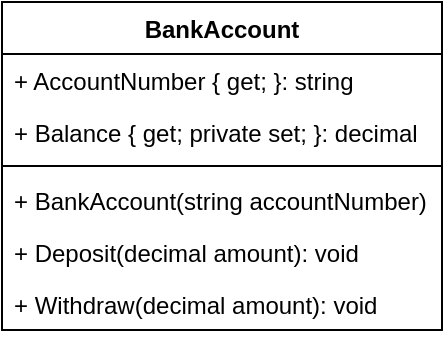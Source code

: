 <mxfile version="15.1.3" type="device" pages="8"><diagram id="7uA0Vh1GOFlPNrEzXj1L" name="Example 1"><mxGraphModel dx="1422" dy="822" grid="1" gridSize="10" guides="1" tooltips="1" connect="1" arrows="1" fold="1" page="1" pageScale="1" pageWidth="500" pageHeight="400" math="0" shadow="0"><root><mxCell id="0"/><mxCell id="1" parent="0"/><mxCell id="6m6qvGZaZ7tRiWoENHbd-1" value="BankAccount" style="swimlane;fontStyle=1;align=center;verticalAlign=top;childLayout=stackLayout;horizontal=1;startSize=26;horizontalStack=0;resizeParent=1;resizeParentMax=0;resizeLast=0;collapsible=1;marginBottom=0;fillColor=none;" parent="1" vertex="1"><mxGeometry x="140" y="118" width="220" height="164" as="geometry"/></mxCell><mxCell id="6m6qvGZaZ7tRiWoENHbd-2" value="+ AccountNumber { get; }: string" style="text;strokeColor=none;fillColor=none;align=left;verticalAlign=top;spacingLeft=4;spacingRight=4;overflow=hidden;rotatable=0;points=[[0,0.5],[1,0.5]];portConstraint=eastwest;" parent="6m6qvGZaZ7tRiWoENHbd-1" vertex="1"><mxGeometry y="26" width="220" height="26" as="geometry"/></mxCell><mxCell id="6m6qvGZaZ7tRiWoENHbd-5" value="+ Balance { get; private set; }: decimal" style="text;strokeColor=none;fillColor=none;align=left;verticalAlign=top;spacingLeft=4;spacingRight=4;overflow=hidden;rotatable=0;points=[[0,0.5],[1,0.5]];portConstraint=eastwest;" parent="6m6qvGZaZ7tRiWoENHbd-1" vertex="1"><mxGeometry y="52" width="220" height="26" as="geometry"/></mxCell><mxCell id="6m6qvGZaZ7tRiWoENHbd-3" value="" style="line;strokeWidth=1;fillColor=none;align=left;verticalAlign=middle;spacingTop=-1;spacingLeft=3;spacingRight=3;rotatable=0;labelPosition=right;points=[];portConstraint=eastwest;" parent="6m6qvGZaZ7tRiWoENHbd-1" vertex="1"><mxGeometry y="78" width="220" height="8" as="geometry"/></mxCell><mxCell id="6m6qvGZaZ7tRiWoENHbd-4" value="+ BankAccount(string accountNumber)" style="text;strokeColor=none;fillColor=none;align=left;verticalAlign=top;spacingLeft=4;spacingRight=4;overflow=hidden;rotatable=0;points=[[0,0.5],[1,0.5]];portConstraint=eastwest;" parent="6m6qvGZaZ7tRiWoENHbd-1" vertex="1"><mxGeometry y="86" width="220" height="26" as="geometry"/></mxCell><mxCell id="6m6qvGZaZ7tRiWoENHbd-7" value="+ Deposit(decimal amount): void" style="text;strokeColor=none;fillColor=none;align=left;verticalAlign=top;spacingLeft=4;spacingRight=4;overflow=hidden;rotatable=0;points=[[0,0.5],[1,0.5]];portConstraint=eastwest;" parent="6m6qvGZaZ7tRiWoENHbd-1" vertex="1"><mxGeometry y="112" width="220" height="26" as="geometry"/></mxCell><mxCell id="6m6qvGZaZ7tRiWoENHbd-8" value="+ Withdraw(decimal amount): void" style="text;strokeColor=none;fillColor=none;align=left;verticalAlign=top;spacingLeft=4;spacingRight=4;overflow=hidden;rotatable=0;points=[[0,0.5],[1,0.5]];portConstraint=eastwest;" parent="6m6qvGZaZ7tRiWoENHbd-1" vertex="1"><mxGeometry y="138" width="220" height="26" as="geometry"/></mxCell></root></mxGraphModel></diagram><diagram name="Example 2" id="RYmqedIAceYX_lltNuP3"><mxGraphModel dx="1153" dy="674" grid="1" gridSize="10" guides="1" tooltips="1" connect="1" arrows="1" fold="1" page="1" pageScale="1" pageWidth="1000" pageHeight="400" math="0" shadow="0"><root><mxCell id="SNGihYCu7hqa4u0orSet-0"/><mxCell id="SNGihYCu7hqa4u0orSet-1" parent="SNGihYCu7hqa4u0orSet-0"/><mxCell id="NrS7wcULOiyC2797iTt_-2" style="edgeStyle=orthogonalEdgeStyle;rounded=0;orthogonalLoop=1;jettySize=auto;html=1;entryX=0.006;entryY=0.786;entryDx=0;entryDy=0;entryPerimeter=0;endArrow=classic;endFill=1;" edge="1" parent="SNGihYCu7hqa4u0orSet-1" source="SNGihYCu7hqa4u0orSet-2" target="SNGihYCu7hqa4u0orSet-14"><mxGeometry relative="1" as="geometry"/></mxCell><mxCell id="SNGihYCu7hqa4u0orSet-2" value="BankAccount" style="swimlane;fontStyle=1;align=center;verticalAlign=top;childLayout=stackLayout;horizontal=1;startSize=26;horizontalStack=0;resizeParent=1;resizeParentMax=0;resizeLast=0;collapsible=1;marginBottom=0;fillColor=none;" vertex="1" parent="SNGihYCu7hqa4u0orSet-1"><mxGeometry x="30" y="16" width="440" height="216" as="geometry"/></mxCell><mxCell id="SNGihYCu7hqa4u0orSet-3" value="+ AccountNumber { get; }: string" style="text;strokeColor=none;fillColor=none;align=left;verticalAlign=top;spacingLeft=4;spacingRight=4;overflow=hidden;rotatable=0;points=[[0,0.5],[1,0.5]];portConstraint=eastwest;" vertex="1" parent="SNGihYCu7hqa4u0orSet-2"><mxGeometry y="26" width="440" height="26" as="geometry"/></mxCell><mxCell id="SNGihYCu7hqa4u0orSet-4" value="+ Balance { get; private set; }: decimal" style="text;strokeColor=none;fillColor=none;align=left;verticalAlign=top;spacingLeft=4;spacingRight=4;overflow=hidden;rotatable=0;points=[[0,0.5],[1,0.5]];portConstraint=eastwest;" vertex="1" parent="SNGihYCu7hqa4u0orSet-2"><mxGeometry y="52" width="440" height="26" as="geometry"/></mxCell><mxCell id="NrS7wcULOiyC2797iTt_-0" value="+ NumberOfTransactions { get; } : int" style="text;strokeColor=none;fillColor=none;align=left;verticalAlign=top;spacingLeft=4;spacingRight=4;overflow=hidden;rotatable=0;points=[[0,0.5],[1,0.5]];portConstraint=eastwest;" vertex="1" parent="SNGihYCu7hqa4u0orSet-2"><mxGeometry y="78" width="440" height="26" as="geometry"/></mxCell><mxCell id="SNGihYCu7hqa4u0orSet-5" value="" style="line;strokeWidth=1;fillColor=none;align=left;verticalAlign=middle;spacingTop=-1;spacingLeft=3;spacingRight=3;rotatable=0;labelPosition=right;points=[];portConstraint=eastwest;" vertex="1" parent="SNGihYCu7hqa4u0orSet-2"><mxGeometry y="104" width="440" height="8" as="geometry"/></mxCell><mxCell id="SNGihYCu7hqa4u0orSet-6" value="+ BankAccount(string accountNumber)" style="text;strokeColor=none;fillColor=none;align=left;verticalAlign=top;spacingLeft=4;spacingRight=4;overflow=hidden;rotatable=0;points=[[0,0.5],[1,0.5]];portConstraint=eastwest;" vertex="1" parent="SNGihYCu7hqa4u0orSet-2"><mxGeometry y="112" width="440" height="26" as="geometry"/></mxCell><mxCell id="SNGihYCu7hqa4u0orSet-7" value="+ Deposit(decimal amount): void" style="text;strokeColor=none;fillColor=none;align=left;verticalAlign=top;spacingLeft=4;spacingRight=4;overflow=hidden;rotatable=0;points=[[0,0.5],[1,0.5]];portConstraint=eastwest;" vertex="1" parent="SNGihYCu7hqa4u0orSet-2"><mxGeometry y="138" width="440" height="26" as="geometry"/></mxCell><mxCell id="SNGihYCu7hqa4u0orSet-8" value="+ Withdraw(decimal amount): void" style="text;strokeColor=none;fillColor=none;align=left;verticalAlign=top;spacingLeft=4;spacingRight=4;overflow=hidden;rotatable=0;points=[[0,0.5],[1,0.5]];portConstraint=eastwest;" vertex="1" parent="SNGihYCu7hqa4u0orSet-2"><mxGeometry y="164" width="440" height="26" as="geometry"/></mxCell><mxCell id="NrS7wcULOiyC2797iTt_-1" value="+ GetTransactions(DateTime? from, DateTime? till): IEnumerable&lt;Transaction&gt;" style="text;strokeColor=none;fillColor=none;align=left;verticalAlign=top;spacingLeft=4;spacingRight=4;overflow=hidden;rotatable=0;points=[[0,0.5],[1,0.5]];portConstraint=eastwest;" vertex="1" parent="SNGihYCu7hqa4u0orSet-2"><mxGeometry y="190" width="440" height="26" as="geometry"/></mxCell><mxCell id="SNGihYCu7hqa4u0orSet-9" value="Transaction" style="swimlane;fontStyle=1;align=center;verticalAlign=top;childLayout=stackLayout;horizontal=1;startSize=26;horizontalStack=0;resizeParent=1;resizeParentMax=0;resizeLast=0;collapsible=1;marginBottom=0;fillColor=none;" vertex="1" parent="SNGihYCu7hqa4u0orSet-1"><mxGeometry x="690" y="25" width="300" height="190" as="geometry"/></mxCell><mxCell id="SNGihYCu7hqa4u0orSet-10" value="+ Amount { get; } : decimal" style="text;strokeColor=none;fillColor=none;align=left;verticalAlign=top;spacingLeft=4;spacingRight=4;overflow=hidden;rotatable=0;points=[[0,0.5],[1,0.5]];portConstraint=eastwest;" vertex="1" parent="SNGihYCu7hqa4u0orSet-9"><mxGeometry y="26" width="300" height="26" as="geometry"/></mxCell><mxCell id="SNGihYCu7hqa4u0orSet-13" value="+ DateOfTrans { get; } : DateTime" style="text;strokeColor=none;fillColor=none;align=left;verticalAlign=top;spacingLeft=4;spacingRight=4;overflow=hidden;rotatable=0;points=[[0,0.5],[1,0.5]];portConstraint=eastwest;" vertex="1" parent="SNGihYCu7hqa4u0orSet-9"><mxGeometry y="52" width="300" height="26" as="geometry"/></mxCell><mxCell id="SNGihYCu7hqa4u0orSet-14" value="+ IsDeposit { get; } : bool" style="text;strokeColor=none;fillColor=none;align=left;verticalAlign=top;spacingLeft=4;spacingRight=4;overflow=hidden;rotatable=0;points=[[0,0.5],[1,0.5]];portConstraint=eastwest;" vertex="1" parent="SNGihYCu7hqa4u0orSet-9"><mxGeometry y="78" width="300" height="26" as="geometry"/></mxCell><mxCell id="SNGihYCu7hqa4u0orSet-15" value="+ IsWithdraw { get; } : bool" style="text;strokeColor=none;fillColor=none;align=left;verticalAlign=top;spacingLeft=4;spacingRight=4;overflow=hidden;rotatable=0;points=[[0,0.5],[1,0.5]];portConstraint=eastwest;" vertex="1" parent="SNGihYCu7hqa4u0orSet-9"><mxGeometry y="104" width="300" height="26" as="geometry"/></mxCell><mxCell id="SNGihYCu7hqa4u0orSet-16" value="+ TransactionType { get; } : TransactionType" style="text;strokeColor=#d6b656;fillColor=#fff2cc;align=left;verticalAlign=top;spacingLeft=4;spacingRight=4;overflow=hidden;rotatable=0;points=[[0,0.5],[1,0.5]];portConstraint=eastwest;" vertex="1" parent="SNGihYCu7hqa4u0orSet-9"><mxGeometry y="130" width="300" height="26" as="geometry"/></mxCell><mxCell id="SNGihYCu7hqa4u0orSet-11" value="" style="line;strokeWidth=1;fillColor=none;align=left;verticalAlign=middle;spacingTop=-1;spacingLeft=3;spacingRight=3;rotatable=0;labelPosition=right;points=[];portConstraint=eastwest;" vertex="1" parent="SNGihYCu7hqa4u0orSet-9"><mxGeometry y="156" width="300" height="8" as="geometry"/></mxCell><mxCell id="SNGihYCu7hqa4u0orSet-12" value="+ Transaction(decimal amount, TransactionType type)" style="text;strokeColor=none;fillColor=none;align=left;verticalAlign=top;spacingLeft=4;spacingRight=4;overflow=hidden;rotatable=0;points=[[0,0.5],[1,0.5]];portConstraint=eastwest;" vertex="1" parent="SNGihYCu7hqa4u0orSet-9"><mxGeometry y="164" width="300" height="26" as="geometry"/></mxCell><mxCell id="SNGihYCu7hqa4u0orSet-17" value="&lt;&lt;enum&gt;&gt;&#10;TransactionType" style="swimlane;fontStyle=1;childLayout=stackLayout;horizontal=1;startSize=26;fillColor=none;horizontalStack=0;resizeParent=1;resizeParentMax=0;resizeLast=0;collapsible=1;marginBottom=0;" vertex="1" parent="SNGihYCu7hqa4u0orSet-1"><mxGeometry x="500" y="280" width="140" height="78" as="geometry"/></mxCell><mxCell id="SNGihYCu7hqa4u0orSet-19" value="Deposit" style="text;strokeColor=none;fillColor=none;align=left;verticalAlign=top;spacingLeft=4;spacingRight=4;overflow=hidden;rotatable=0;points=[[0,0.5],[1,0.5]];portConstraint=eastwest;" vertex="1" parent="SNGihYCu7hqa4u0orSet-17"><mxGeometry y="26" width="140" height="26" as="geometry"/></mxCell><mxCell id="SNGihYCu7hqa4u0orSet-18" value="Withdraw" style="text;strokeColor=none;fillColor=none;align=left;verticalAlign=top;spacingLeft=4;spacingRight=4;overflow=hidden;rotatable=0;points=[[0,0.5],[1,0.5]];portConstraint=eastwest;" vertex="1" parent="SNGihYCu7hqa4u0orSet-17"><mxGeometry y="52" width="140" height="26" as="geometry"/></mxCell><mxCell id="SNGihYCu7hqa4u0orSet-23" value="_transactions" style="text;html=1;align=center;verticalAlign=middle;resizable=0;points=[];autosize=1;strokeColor=#d6b656;fillColor=#fff2cc;" vertex="1" parent="SNGihYCu7hqa4u0orSet-1"><mxGeometry x="590" y="130" width="90" height="20" as="geometry"/></mxCell></root></mxGraphModel></diagram><diagram name="Example 3" id="uiCRaH1YoMDo7JPadbUW"><mxGraphModel dx="1038" dy="607" grid="1" gridSize="10" guides="1" tooltips="1" connect="1" arrows="1" fold="1" page="1" pageScale="1" pageWidth="1000" pageHeight="800" math="0" shadow="0"><root><mxCell id="TK-_9FEfK2PpZGBuwelb-0"/><mxCell id="TK-_9FEfK2PpZGBuwelb-1" parent="TK-_9FEfK2PpZGBuwelb-0"/><mxCell id="TK-_9FEfK2PpZGBuwelb-2" style="edgeStyle=orthogonalEdgeStyle;rounded=0;orthogonalLoop=1;jettySize=auto;html=1;entryX=0.006;entryY=0.786;entryDx=0;entryDy=0;entryPerimeter=0;endArrow=classic;endFill=1;" parent="TK-_9FEfK2PpZGBuwelb-1" source="TK-_9FEfK2PpZGBuwelb-3" target="TK-_9FEfK2PpZGBuwelb-15" edge="1"><mxGeometry relative="1" as="geometry"/></mxCell><mxCell id="TK-_9FEfK2PpZGBuwelb-30" style="edgeStyle=orthogonalEdgeStyle;rounded=0;orthogonalLoop=1;jettySize=auto;html=1;entryX=0.5;entryY=0;entryDx=0;entryDy=0;endArrow=none;endFill=0;startArrow=block;startFill=0;" parent="TK-_9FEfK2PpZGBuwelb-1" source="TK-_9FEfK2PpZGBuwelb-3" target="TK-_9FEfK2PpZGBuwelb-24" edge="1"><mxGeometry relative="1" as="geometry"/></mxCell><mxCell id="TK-_9FEfK2PpZGBuwelb-3" value="BankAccount" style="swimlane;fontStyle=1;align=center;verticalAlign=top;childLayout=stackLayout;horizontal=1;startSize=26;horizontalStack=0;resizeParent=1;resizeParentMax=0;resizeLast=0;collapsible=1;marginBottom=0;fillColor=none;" parent="TK-_9FEfK2PpZGBuwelb-1" vertex="1"><mxGeometry x="30" y="16" width="440" height="216" as="geometry"/></mxCell><mxCell id="TK-_9FEfK2PpZGBuwelb-4" value="+ AccountNumber { get; }: string" style="text;strokeColor=none;fillColor=none;align=left;verticalAlign=top;spacingLeft=4;spacingRight=4;overflow=hidden;rotatable=0;points=[[0,0.5],[1,0.5]];portConstraint=eastwest;" parent="TK-_9FEfK2PpZGBuwelb-3" vertex="1"><mxGeometry y="26" width="440" height="26" as="geometry"/></mxCell><mxCell id="TK-_9FEfK2PpZGBuwelb-5" value="+ Balance { get; private set; }: decimal" style="text;strokeColor=none;fillColor=none;align=left;verticalAlign=top;spacingLeft=4;spacingRight=4;overflow=hidden;rotatable=0;points=[[0,0.5],[1,0.5]];portConstraint=eastwest;" parent="TK-_9FEfK2PpZGBuwelb-3" vertex="1"><mxGeometry y="52" width="440" height="26" as="geometry"/></mxCell><mxCell id="TK-_9FEfK2PpZGBuwelb-6" value="+ NumberOfTransactions { get; } : int" style="text;strokeColor=none;fillColor=none;align=left;verticalAlign=top;spacingLeft=4;spacingRight=4;overflow=hidden;rotatable=0;points=[[0,0.5],[1,0.5]];portConstraint=eastwest;" parent="TK-_9FEfK2PpZGBuwelb-3" vertex="1"><mxGeometry y="78" width="440" height="26" as="geometry"/></mxCell><mxCell id="TK-_9FEfK2PpZGBuwelb-7" value="" style="line;strokeWidth=1;fillColor=none;align=left;verticalAlign=middle;spacingTop=-1;spacingLeft=3;spacingRight=3;rotatable=0;labelPosition=right;points=[];portConstraint=eastwest;" parent="TK-_9FEfK2PpZGBuwelb-3" vertex="1"><mxGeometry y="104" width="440" height="8" as="geometry"/></mxCell><mxCell id="TK-_9FEfK2PpZGBuwelb-8" value="+ BankAccount(string accountNumber)" style="text;strokeColor=none;fillColor=none;align=left;verticalAlign=top;spacingLeft=4;spacingRight=4;overflow=hidden;rotatable=0;points=[[0,0.5],[1,0.5]];portConstraint=eastwest;" parent="TK-_9FEfK2PpZGBuwelb-3" vertex="1"><mxGeometry y="112" width="440" height="26" as="geometry"/></mxCell><mxCell id="TK-_9FEfK2PpZGBuwelb-9" value="+ Deposit(decimal amount): void" style="text;strokeColor=none;fillColor=none;align=left;verticalAlign=top;spacingLeft=4;spacingRight=4;overflow=hidden;rotatable=0;points=[[0,0.5],[1,0.5]];portConstraint=eastwest;" parent="TK-_9FEfK2PpZGBuwelb-3" vertex="1"><mxGeometry y="138" width="440" height="26" as="geometry"/></mxCell><mxCell id="TK-_9FEfK2PpZGBuwelb-10" value="+ Withdraw(decimal amount): void" style="text;strokeColor=none;fillColor=none;align=left;verticalAlign=top;spacingLeft=4;spacingRight=4;overflow=hidden;rotatable=0;points=[[0,0.5],[1,0.5]];portConstraint=eastwest;" parent="TK-_9FEfK2PpZGBuwelb-3" vertex="1"><mxGeometry y="164" width="440" height="26" as="geometry"/></mxCell><mxCell id="TK-_9FEfK2PpZGBuwelb-11" value="+ GetTransactions(DateTime? from, DateTime? till): IEnumerable&lt;Transaction&gt;" style="text;strokeColor=none;fillColor=none;align=left;verticalAlign=top;spacingLeft=4;spacingRight=4;overflow=hidden;rotatable=0;points=[[0,0.5],[1,0.5]];portConstraint=eastwest;" parent="TK-_9FEfK2PpZGBuwelb-3" vertex="1"><mxGeometry y="190" width="440" height="26" as="geometry"/></mxCell><mxCell id="TK-_9FEfK2PpZGBuwelb-12" value="Transaction" style="swimlane;fontStyle=1;align=center;verticalAlign=top;childLayout=stackLayout;horizontal=1;startSize=26;horizontalStack=0;resizeParent=1;resizeParentMax=0;resizeLast=0;collapsible=1;marginBottom=0;fillColor=none;" parent="TK-_9FEfK2PpZGBuwelb-1" vertex="1"><mxGeometry x="690" y="25" width="300" height="190" as="geometry"/></mxCell><mxCell id="TK-_9FEfK2PpZGBuwelb-13" value="+ Amount { get; } : decimal" style="text;strokeColor=none;fillColor=none;align=left;verticalAlign=top;spacingLeft=4;spacingRight=4;overflow=hidden;rotatable=0;points=[[0,0.5],[1,0.5]];portConstraint=eastwest;" parent="TK-_9FEfK2PpZGBuwelb-12" vertex="1"><mxGeometry y="26" width="300" height="26" as="geometry"/></mxCell><mxCell id="TK-_9FEfK2PpZGBuwelb-14" value="+ DateOfTrans { get; } : DateTime" style="text;strokeColor=none;fillColor=none;align=left;verticalAlign=top;spacingLeft=4;spacingRight=4;overflow=hidden;rotatable=0;points=[[0,0.5],[1,0.5]];portConstraint=eastwest;" parent="TK-_9FEfK2PpZGBuwelb-12" vertex="1"><mxGeometry y="52" width="300" height="26" as="geometry"/></mxCell><mxCell id="TK-_9FEfK2PpZGBuwelb-15" value="+ IsDeposit { get; } : bool" style="text;strokeColor=none;fillColor=none;align=left;verticalAlign=top;spacingLeft=4;spacingRight=4;overflow=hidden;rotatable=0;points=[[0,0.5],[1,0.5]];portConstraint=eastwest;" parent="TK-_9FEfK2PpZGBuwelb-12" vertex="1"><mxGeometry y="78" width="300" height="26" as="geometry"/></mxCell><mxCell id="TK-_9FEfK2PpZGBuwelb-16" value="+ IsWithdraw { get; } : bool" style="text;strokeColor=none;fillColor=none;align=left;verticalAlign=top;spacingLeft=4;spacingRight=4;overflow=hidden;rotatable=0;points=[[0,0.5],[1,0.5]];portConstraint=eastwest;" parent="TK-_9FEfK2PpZGBuwelb-12" vertex="1"><mxGeometry y="104" width="300" height="26" as="geometry"/></mxCell><mxCell id="TK-_9FEfK2PpZGBuwelb-17" value="+ TransactionType { get; } : TransactionType" style="text;align=left;verticalAlign=top;spacingLeft=4;spacingRight=4;overflow=hidden;rotatable=0;points=[[0,0.5],[1,0.5]];portConstraint=eastwest;" parent="TK-_9FEfK2PpZGBuwelb-12" vertex="1"><mxGeometry y="130" width="300" height="26" as="geometry"/></mxCell><mxCell id="TK-_9FEfK2PpZGBuwelb-18" value="" style="line;strokeWidth=1;fillColor=none;align=left;verticalAlign=middle;spacingTop=-1;spacingLeft=3;spacingRight=3;rotatable=0;labelPosition=right;points=[];portConstraint=eastwest;" parent="TK-_9FEfK2PpZGBuwelb-12" vertex="1"><mxGeometry y="156" width="300" height="8" as="geometry"/></mxCell><mxCell id="TK-_9FEfK2PpZGBuwelb-19" value="+ Transaction(decimal amount, TransactionType type)" style="text;strokeColor=none;fillColor=none;align=left;verticalAlign=top;spacingLeft=4;spacingRight=4;overflow=hidden;rotatable=0;points=[[0,0.5],[1,0.5]];portConstraint=eastwest;" parent="TK-_9FEfK2PpZGBuwelb-12" vertex="1"><mxGeometry y="164" width="300" height="26" as="geometry"/></mxCell><mxCell id="TK-_9FEfK2PpZGBuwelb-20" value="&lt;&lt;enum&gt;&gt;&#10;TransactionType" style="swimlane;fontStyle=1;childLayout=stackLayout;horizontal=1;startSize=26;fillColor=none;horizontalStack=0;resizeParent=1;resizeParentMax=0;resizeLast=0;collapsible=1;marginBottom=0;" parent="TK-_9FEfK2PpZGBuwelb-1" vertex="1"><mxGeometry x="540" y="387" width="140" height="78" as="geometry"/></mxCell><mxCell id="TK-_9FEfK2PpZGBuwelb-21" value="Deposit" style="text;strokeColor=none;fillColor=none;align=left;verticalAlign=top;spacingLeft=4;spacingRight=4;overflow=hidden;rotatable=0;points=[[0,0.5],[1,0.5]];portConstraint=eastwest;" parent="TK-_9FEfK2PpZGBuwelb-20" vertex="1"><mxGeometry y="26" width="140" height="26" as="geometry"/></mxCell><mxCell id="TK-_9FEfK2PpZGBuwelb-22" value="Withdraw" style="text;strokeColor=none;fillColor=none;align=left;verticalAlign=top;spacingLeft=4;spacingRight=4;overflow=hidden;rotatable=0;points=[[0,0.5],[1,0.5]];portConstraint=eastwest;" parent="TK-_9FEfK2PpZGBuwelb-20" vertex="1"><mxGeometry y="52" width="140" height="26" as="geometry"/></mxCell><mxCell id="TK-_9FEfK2PpZGBuwelb-23" value="_transactions" style="text;html=1;align=center;verticalAlign=middle;resizable=0;points=[];autosize=1;" parent="TK-_9FEfK2PpZGBuwelb-1" vertex="1"><mxGeometry x="590" y="130" width="90" height="20" as="geometry"/></mxCell><mxCell id="TK-_9FEfK2PpZGBuwelb-24" value="SavingsAccount" style="swimlane;fontStyle=1;align=center;verticalAlign=top;childLayout=stackLayout;horizontal=1;startSize=26;horizontalStack=0;resizeParent=1;resizeParentMax=0;resizeLast=0;collapsible=1;marginBottom=0;fillColor=none;" parent="TK-_9FEfK2PpZGBuwelb-1" vertex="1"><mxGeometry x="30" y="344" width="440" height="164" as="geometry"/></mxCell><mxCell id="TK-_9FEfK2PpZGBuwelb-25" value="# WithdrawCost : decimal = 0.25M" style="text;strokeColor=none;fillColor=none;align=left;verticalAlign=top;spacingLeft=4;spacingRight=4;overflow=hidden;rotatable=0;points=[[0,0.5],[1,0.5]];portConstraint=eastwest;" parent="TK-_9FEfK2PpZGBuwelb-24" vertex="1"><mxGeometry y="26" width="440" height="26" as="geometry"/></mxCell><mxCell id="TK-_9FEfK2PpZGBuwelb-31" value="+ IntrestRate { get; } : decimal" style="text;strokeColor=none;fillColor=none;align=left;verticalAlign=top;spacingLeft=4;spacingRight=4;overflow=hidden;rotatable=0;points=[[0,0.5],[1,0.5]];portConstraint=eastwest;" parent="TK-_9FEfK2PpZGBuwelb-24" vertex="1"><mxGeometry y="52" width="440" height="26" as="geometry"/></mxCell><mxCell id="TK-_9FEfK2PpZGBuwelb-26" value="" style="line;strokeWidth=1;fillColor=none;align=left;verticalAlign=middle;spacingTop=-1;spacingLeft=3;spacingRight=3;rotatable=0;labelPosition=right;points=[];portConstraint=eastwest;" parent="TK-_9FEfK2PpZGBuwelb-24" vertex="1"><mxGeometry y="78" width="440" height="8" as="geometry"/></mxCell><mxCell id="TK-_9FEfK2PpZGBuwelb-27" value="+ SavingsAccount(string accountNumber, decimal intrestRate)&#10;" style="text;strokeColor=none;fillColor=none;align=left;verticalAlign=top;spacingLeft=4;spacingRight=4;overflow=hidden;rotatable=0;points=[[0,0.5],[1,0.5]];portConstraint=eastwest;" parent="TK-_9FEfK2PpZGBuwelb-24" vertex="1"><mxGeometry y="86" width="440" height="26" as="geometry"/></mxCell><mxCell id="TK-_9FEfK2PpZGBuwelb-32" value="+ AddIntrest(): void" style="text;strokeColor=none;fillColor=none;align=left;verticalAlign=top;spacingLeft=4;spacingRight=4;overflow=hidden;rotatable=0;points=[[0,0.5],[1,0.5]];portConstraint=eastwest;" parent="TK-_9FEfK2PpZGBuwelb-24" vertex="1"><mxGeometry y="112" width="440" height="26" as="geometry"/></mxCell><mxCell id="TK-_9FEfK2PpZGBuwelb-33" value="+ Withdraw(decimal amount) : void" style="text;strokeColor=none;fillColor=none;align=left;verticalAlign=top;spacingLeft=4;spacingRight=4;overflow=hidden;rotatable=0;points=[[0,0.5],[1,0.5]];portConstraint=eastwest;" parent="TK-_9FEfK2PpZGBuwelb-24" vertex="1"><mxGeometry y="138" width="440" height="26" as="geometry"/></mxCell></root></mxGraphModel></diagram><diagram name="Example 4" id="ex_74P5IoQjZMTPwJ17B"><mxGraphModel dx="1422" dy="822" grid="1" gridSize="10" guides="1" tooltips="1" connect="1" arrows="1" fold="1" page="1" pageScale="1" pageWidth="1000" pageHeight="800" math="0" shadow="0"><root><mxCell id="DrAdFIftRKYHWb1Ylylo-0"/><mxCell id="DrAdFIftRKYHWb1Ylylo-1" parent="DrAdFIftRKYHWb1Ylylo-0"/><mxCell id="DrAdFIftRKYHWb1Ylylo-3" style="edgeStyle=orthogonalEdgeStyle;rounded=0;orthogonalLoop=1;jettySize=auto;html=1;entryX=0.5;entryY=0;entryDx=0;entryDy=0;endArrow=none;endFill=0;startArrow=block;startFill=0;" parent="DrAdFIftRKYHWb1Ylylo-1" source="DrAdFIftRKYHWb1Ylylo-4" target="DrAdFIftRKYHWb1Ylylo-25" edge="1"><mxGeometry relative="1" as="geometry"/></mxCell><mxCell id="DrAdFIftRKYHWb1Ylylo-33" style="edgeStyle=orthogonalEdgeStyle;rounded=0;orthogonalLoop=1;jettySize=auto;html=1;entryX=0.5;entryY=1;entryDx=0;entryDy=0;endArrow=block;endFill=0;" parent="DrAdFIftRKYHWb1Ylylo-1" source="DrAdFIftRKYHWb1Ylylo-4" target="DrAdFIftRKYHWb1Ylylo-32" edge="1"><mxGeometry relative="1" as="geometry"/></mxCell><mxCell id="DrAdFIftRKYHWb1Ylylo-39" style="edgeStyle=orthogonalEdgeStyle;rounded=0;orthogonalLoop=1;jettySize=auto;html=1;endArrow=classic;endFill=1;" parent="DrAdFIftRKYHWb1Ylylo-1" source="DrAdFIftRKYHWb1Ylylo-4" target="DrAdFIftRKYHWb1Ylylo-13" edge="1"><mxGeometry relative="1" as="geometry"/></mxCell><mxCell id="DrAdFIftRKYHWb1Ylylo-4" value="BankAccount" style="swimlane;fontStyle=1;align=center;verticalAlign=top;childLayout=stackLayout;horizontal=1;startSize=26;horizontalStack=0;resizeParent=1;resizeParentMax=0;resizeLast=0;collapsible=1;marginBottom=0;fillColor=none;" parent="DrAdFIftRKYHWb1Ylylo-1" vertex="1"><mxGeometry x="20" y="300" width="440" height="52" as="geometry"/></mxCell><mxCell id="DrAdFIftRKYHWb1Ylylo-9" value="+ BankAccount(string accountNumber)" style="text;strokeColor=none;fillColor=none;align=left;verticalAlign=top;spacingLeft=4;spacingRight=4;overflow=hidden;rotatable=0;points=[[0,0.5],[1,0.5]];portConstraint=eastwest;" parent="DrAdFIftRKYHWb1Ylylo-4" vertex="1"><mxGeometry y="26" width="440" height="26" as="geometry"/></mxCell><mxCell id="DrAdFIftRKYHWb1Ylylo-13" value="Transaction" style="swimlane;fontStyle=1;align=center;verticalAlign=top;childLayout=stackLayout;horizontal=1;startSize=26;horizontalStack=0;resizeParent=1;resizeParentMax=0;resizeLast=0;collapsible=1;marginBottom=0;fillColor=none;" parent="DrAdFIftRKYHWb1Ylylo-1" vertex="1"><mxGeometry x="640" y="40" width="300" height="190" as="geometry"/></mxCell><mxCell id="DrAdFIftRKYHWb1Ylylo-14" value="+ Amount { get; } : decimal" style="text;strokeColor=none;fillColor=none;align=left;verticalAlign=top;spacingLeft=4;spacingRight=4;overflow=hidden;rotatable=0;points=[[0,0.5],[1,0.5]];portConstraint=eastwest;" parent="DrAdFIftRKYHWb1Ylylo-13" vertex="1"><mxGeometry y="26" width="300" height="26" as="geometry"/></mxCell><mxCell id="DrAdFIftRKYHWb1Ylylo-15" value="+ DateOfTrans { get; } : DateTime" style="text;strokeColor=none;fillColor=none;align=left;verticalAlign=top;spacingLeft=4;spacingRight=4;overflow=hidden;rotatable=0;points=[[0,0.5],[1,0.5]];portConstraint=eastwest;" parent="DrAdFIftRKYHWb1Ylylo-13" vertex="1"><mxGeometry y="52" width="300" height="26" as="geometry"/></mxCell><mxCell id="DrAdFIftRKYHWb1Ylylo-16" value="+ IsDeposit { get; } : bool" style="text;strokeColor=none;fillColor=none;align=left;verticalAlign=top;spacingLeft=4;spacingRight=4;overflow=hidden;rotatable=0;points=[[0,0.5],[1,0.5]];portConstraint=eastwest;" parent="DrAdFIftRKYHWb1Ylylo-13" vertex="1"><mxGeometry y="78" width="300" height="26" as="geometry"/></mxCell><mxCell id="DrAdFIftRKYHWb1Ylylo-17" value="+ IsWithdraw { get; } : bool" style="text;strokeColor=none;fillColor=none;align=left;verticalAlign=top;spacingLeft=4;spacingRight=4;overflow=hidden;rotatable=0;points=[[0,0.5],[1,0.5]];portConstraint=eastwest;" parent="DrAdFIftRKYHWb1Ylylo-13" vertex="1"><mxGeometry y="104" width="300" height="26" as="geometry"/></mxCell><mxCell id="DrAdFIftRKYHWb1Ylylo-18" value="+ TransactionType { get; } : TransactionType" style="text;align=left;verticalAlign=top;spacingLeft=4;spacingRight=4;overflow=hidden;rotatable=0;points=[[0,0.5],[1,0.5]];portConstraint=eastwest;" parent="DrAdFIftRKYHWb1Ylylo-13" vertex="1"><mxGeometry y="130" width="300" height="26" as="geometry"/></mxCell><mxCell id="DrAdFIftRKYHWb1Ylylo-19" value="" style="line;strokeWidth=1;fillColor=none;align=left;verticalAlign=middle;spacingTop=-1;spacingLeft=3;spacingRight=3;rotatable=0;labelPosition=right;points=[];portConstraint=eastwest;" parent="DrAdFIftRKYHWb1Ylylo-13" vertex="1"><mxGeometry y="156" width="300" height="8" as="geometry"/></mxCell><mxCell id="DrAdFIftRKYHWb1Ylylo-20" value="+ Transaction(decimal amount, TransactionType type)" style="text;strokeColor=none;fillColor=none;align=left;verticalAlign=top;spacingLeft=4;spacingRight=4;overflow=hidden;rotatable=0;points=[[0,0.5],[1,0.5]];portConstraint=eastwest;" parent="DrAdFIftRKYHWb1Ylylo-13" vertex="1"><mxGeometry y="164" width="300" height="26" as="geometry"/></mxCell><mxCell id="DrAdFIftRKYHWb1Ylylo-21" value="&lt;&lt;enum&gt;&gt;&#10;TransactionType" style="swimlane;fontStyle=1;childLayout=stackLayout;horizontal=1;startSize=26;fillColor=none;horizontalStack=0;resizeParent=1;resizeParentMax=0;resizeLast=0;collapsible=1;marginBottom=0;" parent="DrAdFIftRKYHWb1Ylylo-1" vertex="1"><mxGeometry x="690" y="410" width="140" height="78" as="geometry"/></mxCell><mxCell id="DrAdFIftRKYHWb1Ylylo-22" value="Deposit" style="text;strokeColor=none;fillColor=none;align=left;verticalAlign=top;spacingLeft=4;spacingRight=4;overflow=hidden;rotatable=0;points=[[0,0.5],[1,0.5]];portConstraint=eastwest;" parent="DrAdFIftRKYHWb1Ylylo-21" vertex="1"><mxGeometry y="26" width="140" height="26" as="geometry"/></mxCell><mxCell id="DrAdFIftRKYHWb1Ylylo-23" value="Withdraw" style="text;strokeColor=none;fillColor=none;align=left;verticalAlign=top;spacingLeft=4;spacingRight=4;overflow=hidden;rotatable=0;points=[[0,0.5],[1,0.5]];portConstraint=eastwest;" parent="DrAdFIftRKYHWb1Ylylo-21" vertex="1"><mxGeometry y="52" width="140" height="26" as="geometry"/></mxCell><mxCell id="DrAdFIftRKYHWb1Ylylo-24" value="_transactions" style="text;html=1;align=center;verticalAlign=middle;resizable=0;points=[];autosize=1;" parent="DrAdFIftRKYHWb1Ylylo-1" vertex="1"><mxGeometry x="790" y="240" width="90" height="20" as="geometry"/></mxCell><mxCell id="DrAdFIftRKYHWb1Ylylo-25" value="SavingsAccount" style="swimlane;fontStyle=1;align=center;verticalAlign=top;childLayout=stackLayout;horizontal=1;startSize=26;horizontalStack=0;resizeParent=1;resizeParentMax=0;resizeLast=0;collapsible=1;marginBottom=0;fillColor=none;" parent="DrAdFIftRKYHWb1Ylylo-1" vertex="1"><mxGeometry x="20" y="460" width="440" height="164" as="geometry"/></mxCell><mxCell id="DrAdFIftRKYHWb1Ylylo-26" value="# WithdrawCost : decimal = 0.25M" style="text;strokeColor=none;fillColor=none;align=left;verticalAlign=top;spacingLeft=4;spacingRight=4;overflow=hidden;rotatable=0;points=[[0,0.5],[1,0.5]];portConstraint=eastwest;" parent="DrAdFIftRKYHWb1Ylylo-25" vertex="1"><mxGeometry y="26" width="440" height="26" as="geometry"/></mxCell><mxCell id="DrAdFIftRKYHWb1Ylylo-27" value="+ IntrestRate { get; } : decimal" style="text;strokeColor=none;fillColor=none;align=left;verticalAlign=top;spacingLeft=4;spacingRight=4;overflow=hidden;rotatable=0;points=[[0,0.5],[1,0.5]];portConstraint=eastwest;" parent="DrAdFIftRKYHWb1Ylylo-25" vertex="1"><mxGeometry y="52" width="440" height="26" as="geometry"/></mxCell><mxCell id="DrAdFIftRKYHWb1Ylylo-28" value="" style="line;strokeWidth=1;fillColor=none;align=left;verticalAlign=middle;spacingTop=-1;spacingLeft=3;spacingRight=3;rotatable=0;labelPosition=right;points=[];portConstraint=eastwest;" parent="DrAdFIftRKYHWb1Ylylo-25" vertex="1"><mxGeometry y="78" width="440" height="8" as="geometry"/></mxCell><mxCell id="DrAdFIftRKYHWb1Ylylo-29" value="+ SavingsAccount(string accountNumber, decimal intrestRate)&#10;" style="text;strokeColor=none;fillColor=none;align=left;verticalAlign=top;spacingLeft=4;spacingRight=4;overflow=hidden;rotatable=0;points=[[0,0.5],[1,0.5]];portConstraint=eastwest;" parent="DrAdFIftRKYHWb1Ylylo-25" vertex="1"><mxGeometry y="86" width="440" height="26" as="geometry"/></mxCell><mxCell id="DrAdFIftRKYHWb1Ylylo-30" value="+ AddIntrest(): void" style="text;strokeColor=none;fillColor=none;align=left;verticalAlign=top;spacingLeft=4;spacingRight=4;overflow=hidden;rotatable=0;points=[[0,0.5],[1,0.5]];portConstraint=eastwest;" parent="DrAdFIftRKYHWb1Ylylo-25" vertex="1"><mxGeometry y="112" width="440" height="26" as="geometry"/></mxCell><mxCell id="DrAdFIftRKYHWb1Ylylo-31" value="+ Withdraw(decimal amount) : void" style="text;strokeColor=none;fillColor=none;align=left;verticalAlign=top;spacingLeft=4;spacingRight=4;overflow=hidden;rotatable=0;points=[[0,0.5],[1,0.5]];portConstraint=eastwest;" parent="DrAdFIftRKYHWb1Ylylo-25" vertex="1"><mxGeometry y="138" width="440" height="26" as="geometry"/></mxCell><mxCell id="DrAdFIftRKYHWb1Ylylo-32" value="&lt;p style=&quot;margin: 0px ; margin-top: 4px ; text-align: center&quot;&gt;&lt;i&gt;&amp;lt;&amp;lt;interface&amp;gt;&amp;gt;&lt;/i&gt;&lt;br&gt;&lt;b&gt;IBankAccount&lt;/b&gt;&lt;/p&gt;&lt;hr size=&quot;1&quot;&gt;&lt;p style=&quot;margin: 0px ; margin-left: 4px&quot;&gt;+ AccountNumber { get; } : string&lt;br&gt;+ Balance { get; } : decimal&lt;/p&gt;&lt;p style=&quot;margin: 0px ; margin-left: 4px&quot;&gt;+ NumberOfTransactions { get; } : int&lt;/p&gt;&lt;hr size=&quot;1&quot;&gt;&lt;p style=&quot;margin: 0px ; margin-left: 4px&quot;&gt;+ Deposit(decimal amount) : void&lt;/p&gt;&lt;p style=&quot;margin: 0px ; margin-left: 4px&quot;&gt;+ Withdraw(decimal amount): void&lt;br&gt;+ GetTransactions(DateTime? from, DateTime? till): IEnumerable&amp;lt;Transaction&amp;gt;&lt;br&gt;&lt;/p&gt;" style="verticalAlign=top;align=left;overflow=fill;fontSize=12;fontFamily=Helvetica;html=1;fillColor=none;" parent="DrAdFIftRKYHWb1Ylylo-1" vertex="1"><mxGeometry x="20" y="40" width="440" height="150" as="geometry"/></mxCell></root></mxGraphModel></diagram><diagram name="Example 5" id="R1PfJKPa07slZrE5S6Kk"><mxGraphModel dx="1422" dy="822" grid="1" gridSize="10" guides="1" tooltips="1" connect="1" arrows="1" fold="1" page="1" pageScale="1" pageWidth="1000" pageHeight="800" math="0" shadow="0"><root><mxCell id="CUxYvzRzORAs6G5xI373-0"/><mxCell id="CUxYvzRzORAs6G5xI373-1" parent="CUxYvzRzORAs6G5xI373-0"/><mxCell id="CUxYvzRzORAs6G5xI373-2" style="edgeStyle=orthogonalEdgeStyle;rounded=0;orthogonalLoop=1;jettySize=auto;html=1;entryX=0.5;entryY=0;entryDx=0;entryDy=0;endArrow=none;endFill=0;startArrow=block;startFill=0;" edge="1" parent="CUxYvzRzORAs6G5xI373-1" source="CUxYvzRzORAs6G5xI373-5" target="CUxYvzRzORAs6G5xI373-19"><mxGeometry relative="1" as="geometry"/></mxCell><mxCell id="CUxYvzRzORAs6G5xI373-3" style="edgeStyle=orthogonalEdgeStyle;rounded=0;orthogonalLoop=1;jettySize=auto;html=1;entryX=0.5;entryY=1;entryDx=0;entryDy=0;endArrow=block;endFill=0;" edge="1" parent="CUxYvzRzORAs6G5xI373-1" source="CUxYvzRzORAs6G5xI373-5" target="CUxYvzRzORAs6G5xI373-26"><mxGeometry relative="1" as="geometry"/></mxCell><mxCell id="CUxYvzRzORAs6G5xI373-4" style="edgeStyle=orthogonalEdgeStyle;rounded=0;orthogonalLoop=1;jettySize=auto;html=1;endArrow=classic;endFill=1;" edge="1" parent="CUxYvzRzORAs6G5xI373-1" source="CUxYvzRzORAs6G5xI373-5" target="CUxYvzRzORAs6G5xI373-7"><mxGeometry relative="1" as="geometry"/></mxCell><mxCell id="CUxYvzRzORAs6G5xI373-5" value="BankAccount" style="swimlane;fontStyle=1;align=center;verticalAlign=top;childLayout=stackLayout;horizontal=1;startSize=26;horizontalStack=0;resizeParent=1;resizeParentMax=0;resizeLast=0;collapsible=1;marginBottom=0;fillColor=none;" vertex="1" parent="CUxYvzRzORAs6G5xI373-1"><mxGeometry x="35" y="270" width="440" height="52" as="geometry"/></mxCell><mxCell id="CUxYvzRzORAs6G5xI373-6" value="+ BankAccount(string accountNumber)" style="text;strokeColor=none;fillColor=none;align=left;verticalAlign=top;spacingLeft=4;spacingRight=4;overflow=hidden;rotatable=0;points=[[0,0.5],[1,0.5]];portConstraint=eastwest;" vertex="1" parent="CUxYvzRzORAs6G5xI373-5"><mxGeometry y="26" width="440" height="26" as="geometry"/></mxCell><mxCell id="CUxYvzRzORAs6G5xI373-7" value="Transaction" style="swimlane;fontStyle=1;align=center;verticalAlign=top;childLayout=stackLayout;horizontal=1;startSize=26;horizontalStack=0;resizeParent=1;resizeParentMax=0;resizeLast=0;collapsible=1;marginBottom=0;fillColor=none;" vertex="1" parent="CUxYvzRzORAs6G5xI373-1"><mxGeometry x="640" y="40" width="300" height="190" as="geometry"/></mxCell><mxCell id="CUxYvzRzORAs6G5xI373-8" value="+ Amount { get; } : decimal" style="text;strokeColor=none;fillColor=none;align=left;verticalAlign=top;spacingLeft=4;spacingRight=4;overflow=hidden;rotatable=0;points=[[0,0.5],[1,0.5]];portConstraint=eastwest;" vertex="1" parent="CUxYvzRzORAs6G5xI373-7"><mxGeometry y="26" width="300" height="26" as="geometry"/></mxCell><mxCell id="CUxYvzRzORAs6G5xI373-9" value="+ DateOfTrans { get; } : DateTime" style="text;strokeColor=none;fillColor=none;align=left;verticalAlign=top;spacingLeft=4;spacingRight=4;overflow=hidden;rotatable=0;points=[[0,0.5],[1,0.5]];portConstraint=eastwest;" vertex="1" parent="CUxYvzRzORAs6G5xI373-7"><mxGeometry y="52" width="300" height="26" as="geometry"/></mxCell><mxCell id="CUxYvzRzORAs6G5xI373-10" value="+ IsDeposit { get; } : bool" style="text;strokeColor=none;fillColor=none;align=left;verticalAlign=top;spacingLeft=4;spacingRight=4;overflow=hidden;rotatable=0;points=[[0,0.5],[1,0.5]];portConstraint=eastwest;" vertex="1" parent="CUxYvzRzORAs6G5xI373-7"><mxGeometry y="78" width="300" height="26" as="geometry"/></mxCell><mxCell id="CUxYvzRzORAs6G5xI373-11" value="+ IsWithdraw { get; } : bool" style="text;strokeColor=none;fillColor=none;align=left;verticalAlign=top;spacingLeft=4;spacingRight=4;overflow=hidden;rotatable=0;points=[[0,0.5],[1,0.5]];portConstraint=eastwest;" vertex="1" parent="CUxYvzRzORAs6G5xI373-7"><mxGeometry y="104" width="300" height="26" as="geometry"/></mxCell><mxCell id="CUxYvzRzORAs6G5xI373-12" value="+ TransactionType { get; } : TransactionType" style="text;align=left;verticalAlign=top;spacingLeft=4;spacingRight=4;overflow=hidden;rotatable=0;points=[[0,0.5],[1,0.5]];portConstraint=eastwest;" vertex="1" parent="CUxYvzRzORAs6G5xI373-7"><mxGeometry y="130" width="300" height="26" as="geometry"/></mxCell><mxCell id="CUxYvzRzORAs6G5xI373-13" value="" style="line;strokeWidth=1;fillColor=none;align=left;verticalAlign=middle;spacingTop=-1;spacingLeft=3;spacingRight=3;rotatable=0;labelPosition=right;points=[];portConstraint=eastwest;" vertex="1" parent="CUxYvzRzORAs6G5xI373-7"><mxGeometry y="156" width="300" height="8" as="geometry"/></mxCell><mxCell id="CUxYvzRzORAs6G5xI373-14" value="+ Transaction(decimal amount, TransactionType type)" style="text;strokeColor=none;fillColor=none;align=left;verticalAlign=top;spacingLeft=4;spacingRight=4;overflow=hidden;rotatable=0;points=[[0,0.5],[1,0.5]];portConstraint=eastwest;" vertex="1" parent="CUxYvzRzORAs6G5xI373-7"><mxGeometry y="164" width="300" height="26" as="geometry"/></mxCell><mxCell id="CUxYvzRzORAs6G5xI373-15" value="&lt;&lt;enum&gt;&gt;&#10;TransactionType" style="swimlane;fontStyle=1;childLayout=stackLayout;horizontal=1;startSize=26;fillColor=none;horizontalStack=0;resizeParent=1;resizeParentMax=0;resizeLast=0;collapsible=1;marginBottom=0;" vertex="1" parent="CUxYvzRzORAs6G5xI373-1"><mxGeometry x="690" y="361" width="140" height="78" as="geometry"/></mxCell><mxCell id="CUxYvzRzORAs6G5xI373-16" value="Deposit" style="text;strokeColor=none;fillColor=none;align=left;verticalAlign=top;spacingLeft=4;spacingRight=4;overflow=hidden;rotatable=0;points=[[0,0.5],[1,0.5]];portConstraint=eastwest;" vertex="1" parent="CUxYvzRzORAs6G5xI373-15"><mxGeometry y="26" width="140" height="26" as="geometry"/></mxCell><mxCell id="CUxYvzRzORAs6G5xI373-17" value="Withdraw" style="text;strokeColor=none;fillColor=none;align=left;verticalAlign=top;spacingLeft=4;spacingRight=4;overflow=hidden;rotatable=0;points=[[0,0.5],[1,0.5]];portConstraint=eastwest;" vertex="1" parent="CUxYvzRzORAs6G5xI373-15"><mxGeometry y="52" width="140" height="26" as="geometry"/></mxCell><mxCell id="CUxYvzRzORAs6G5xI373-18" value="_transactions" style="text;html=1;align=center;verticalAlign=middle;resizable=0;points=[];autosize=1;" vertex="1" parent="CUxYvzRzORAs6G5xI373-1"><mxGeometry x="790" y="240" width="90" height="20" as="geometry"/></mxCell><mxCell id="CUxYvzRzORAs6G5xI373-19" value="SavingsAccount" style="swimlane;fontStyle=1;align=center;verticalAlign=top;childLayout=stackLayout;horizontal=1;startSize=26;horizontalStack=0;resizeParent=1;resizeParentMax=0;resizeLast=0;collapsible=1;marginBottom=0;fillColor=none;" vertex="1" parent="CUxYvzRzORAs6G5xI373-1"><mxGeometry x="35" y="380" width="440" height="164" as="geometry"/></mxCell><mxCell id="CUxYvzRzORAs6G5xI373-20" value="# WithdrawCost : decimal = 0.25M" style="text;strokeColor=none;fillColor=none;align=left;verticalAlign=top;spacingLeft=4;spacingRight=4;overflow=hidden;rotatable=0;points=[[0,0.5],[1,0.5]];portConstraint=eastwest;" vertex="1" parent="CUxYvzRzORAs6G5xI373-19"><mxGeometry y="26" width="440" height="26" as="geometry"/></mxCell><mxCell id="CUxYvzRzORAs6G5xI373-21" value="+ IntrestRate { get; } : decimal" style="text;strokeColor=none;fillColor=none;align=left;verticalAlign=top;spacingLeft=4;spacingRight=4;overflow=hidden;rotatable=0;points=[[0,0.5],[1,0.5]];portConstraint=eastwest;" vertex="1" parent="CUxYvzRzORAs6G5xI373-19"><mxGeometry y="52" width="440" height="26" as="geometry"/></mxCell><mxCell id="CUxYvzRzORAs6G5xI373-22" value="" style="line;strokeWidth=1;fillColor=none;align=left;verticalAlign=middle;spacingTop=-1;spacingLeft=3;spacingRight=3;rotatable=0;labelPosition=right;points=[];portConstraint=eastwest;" vertex="1" parent="CUxYvzRzORAs6G5xI373-19"><mxGeometry y="78" width="440" height="8" as="geometry"/></mxCell><mxCell id="CUxYvzRzORAs6G5xI373-23" value="+ SavingsAccount(string accountNumber, decimal intrestRate)&#10;" style="text;strokeColor=none;fillColor=none;align=left;verticalAlign=top;spacingLeft=4;spacingRight=4;overflow=hidden;rotatable=0;points=[[0,0.5],[1,0.5]];portConstraint=eastwest;" vertex="1" parent="CUxYvzRzORAs6G5xI373-19"><mxGeometry y="86" width="440" height="26" as="geometry"/></mxCell><mxCell id="CUxYvzRzORAs6G5xI373-24" value="+ AddIntrest(): void" style="text;strokeColor=none;fillColor=none;align=left;verticalAlign=top;spacingLeft=4;spacingRight=4;overflow=hidden;rotatable=0;points=[[0,0.5],[1,0.5]];portConstraint=eastwest;" vertex="1" parent="CUxYvzRzORAs6G5xI373-19"><mxGeometry y="112" width="440" height="26" as="geometry"/></mxCell><mxCell id="CUxYvzRzORAs6G5xI373-25" value="+ Withdraw(decimal amount) : void" style="text;strokeColor=none;fillColor=none;align=left;verticalAlign=top;spacingLeft=4;spacingRight=4;overflow=hidden;rotatable=0;points=[[0,0.5],[1,0.5]];portConstraint=eastwest;" vertex="1" parent="CUxYvzRzORAs6G5xI373-19"><mxGeometry y="138" width="440" height="26" as="geometry"/></mxCell><mxCell id="CUxYvzRzORAs6G5xI373-26" value="&lt;p style=&quot;margin: 0px ; margin-top: 4px ; text-align: center&quot;&gt;&lt;i&gt;&amp;lt;&amp;lt;interface&amp;gt;&amp;gt;&lt;/i&gt;&lt;br&gt;&lt;b&gt;IBankAccount&lt;/b&gt;&lt;/p&gt;&lt;hr size=&quot;1&quot;&gt;&lt;p style=&quot;margin: 0px ; margin-left: 4px&quot;&gt;+ AccountNumber { get; } : string&lt;br&gt;+ Balance { get; } : decimal&lt;/p&gt;&lt;p style=&quot;margin: 0px ; margin-left: 4px&quot;&gt;+ NumberOfTransactions { get; } : int&lt;/p&gt;&lt;p style=&quot;margin: 0px ; margin-left: 4px&quot;&gt;&lt;span style=&quot;background-color: rgb(255 , 255 , 204)&quot;&gt;+ delegate OnTransactionAdded(string accountNumber, Transaction transaction): void&lt;/span&gt;&lt;/p&gt;&lt;p style=&quot;margin: 0px ; margin-left: 4px&quot;&gt;&lt;span style=&quot;background-color: rgb(255 , 255 , 204)&quot;&gt;+ TransactionAdded { get; set; }: OnTransactionAdded&lt;/span&gt;&lt;/p&gt;&lt;hr size=&quot;1&quot;&gt;&lt;p style=&quot;margin: 0px ; margin-left: 4px&quot;&gt;+ Deposit(decimal amount) : void&lt;/p&gt;&lt;p style=&quot;margin: 0px ; margin-left: 4px&quot;&gt;+ Withdraw(decimal amount): void&lt;br&gt;+ GetTransactions(DateTime? from, DateTime? till): IEnumerable&amp;lt;Transaction&amp;gt;&lt;br&gt;&lt;/p&gt;" style="verticalAlign=top;align=left;overflow=fill;fontSize=12;fontFamily=Helvetica;html=1;fillColor=none;" vertex="1" parent="CUxYvzRzORAs6G5xI373-1"><mxGeometry x="20" y="40" width="470" height="180" as="geometry"/></mxCell></root></mxGraphModel></diagram><diagram id="TzKIDFqTj84VwOH08fBA" name="Collections"><mxGraphModel dx="1422" dy="822" grid="1" gridSize="10" guides="1" tooltips="1" connect="1" arrows="1" fold="1" page="1" pageScale="1" pageWidth="1000" pageHeight="400" math="0" shadow="0"><root><mxCell id="z5Uov9JgKbaZ3x3_ZOwu-0"/><mxCell id="z5Uov9JgKbaZ3x3_ZOwu-1" parent="z5Uov9JgKbaZ3x3_ZOwu-0"/><mxCell id="z5Uov9JgKbaZ3x3_ZOwu-18" value="&lt;p style=&quot;margin: 0px ; margin-top: 4px ; text-align: center&quot;&gt;&lt;i&gt;&amp;lt;&amp;lt;interface&amp;gt;&amp;gt;&lt;/i&gt;&lt;br&gt;&lt;b&gt;IEnumerable&amp;lt;T&amp;gt;&lt;/b&gt;&lt;/p&gt;&lt;hr size=&quot;1&quot;&gt;&lt;p style=&quot;margin: 0px ; margin-left: 4px&quot;&gt;+ GetEnumerator(): IEnumerator&lt;/p&gt;" style="verticalAlign=top;align=left;overflow=fill;fontSize=12;fontFamily=Helvetica;html=1;fillColor=none;" parent="z5Uov9JgKbaZ3x3_ZOwu-1" vertex="1"><mxGeometry x="110" y="40" width="190" height="70" as="geometry"/></mxCell><mxCell id="z5Uov9JgKbaZ3x3_ZOwu-20" style="edgeStyle=orthogonalEdgeStyle;rounded=0;orthogonalLoop=1;jettySize=auto;html=1;entryX=0.5;entryY=1;entryDx=0;entryDy=0;endArrow=block;endFill=0;" parent="z5Uov9JgKbaZ3x3_ZOwu-1" source="z5Uov9JgKbaZ3x3_ZOwu-19" target="z5Uov9JgKbaZ3x3_ZOwu-18" edge="1"><mxGeometry relative="1" as="geometry"/></mxCell><mxCell id="z5Uov9JgKbaZ3x3_ZOwu-19" value="&lt;p style=&quot;margin: 0px ; margin-top: 4px ; text-align: center&quot;&gt;&lt;i&gt;&amp;lt;&amp;lt;interface&amp;gt;&amp;gt;&lt;/i&gt;&lt;br&gt;&lt;b&gt;ICollection&amp;lt;T&amp;gt;&lt;/b&gt;&lt;/p&gt;&lt;hr size=&quot;1&quot;&gt;&lt;p style=&quot;margin: 0px ; margin-left: 4px&quot;&gt;+ Count { get; } : int&lt;/p&gt;&lt;p style=&quot;margin: 0px ; margin-left: 4px&quot;&gt;+ IsReadOnly { get; } : bool&lt;/p&gt;" style="verticalAlign=top;align=left;overflow=fill;fontSize=12;fontFamily=Helvetica;html=1;fillColor=none;" parent="z5Uov9JgKbaZ3x3_ZOwu-1" vertex="1"><mxGeometry x="110" y="165" width="190" height="85" as="geometry"/></mxCell></root></mxGraphModel></diagram><diagram id="4EbnUWJPQ_qlsVRrALCs" name="Inheritance"><mxGraphModel dx="1422" dy="822" grid="1" gridSize="10" guides="1" tooltips="1" connect="1" arrows="1" fold="1" page="1" pageScale="1" pageWidth="1000" pageHeight="400" math="0" shadow="0"><root><mxCell id="Ep1Y8cWuva6iWcH8TkLt-0"/><mxCell id="Ep1Y8cWuva6iWcH8TkLt-1" parent="Ep1Y8cWuva6iWcH8TkLt-0"/></root></mxGraphModel></diagram><diagram id="TUqUxIdTu1OIp1HpXiyP" name="Collection interfaces"><mxGraphModel dx="1422" dy="822" grid="1" gridSize="10" guides="1" tooltips="1" connect="1" arrows="1" fold="1" page="1" pageScale="1" pageWidth="1200" pageHeight="800" math="0" shadow="0"><root><mxCell id="pMbCmj0MDOpj989lXHBO-0"/><mxCell id="pMbCmj0MDOpj989lXHBO-1" parent="pMbCmj0MDOpj989lXHBO-0"/><mxCell id="pMbCmj0MDOpj989lXHBO-2" value="«interface»&lt;br&gt;&lt;b&gt;IEnumerable&lt;/b&gt;" style="html=1;" vertex="1" parent="pMbCmj0MDOpj989lXHBO-1"><mxGeometry x="100" y="120" width="110" height="50" as="geometry"/></mxCell><mxCell id="pMbCmj0MDOpj989lXHBO-7" style="edgeStyle=orthogonalEdgeStyle;rounded=0;orthogonalLoop=1;jettySize=auto;html=1;endArrow=block;endFill=0;" edge="1" parent="pMbCmj0MDOpj989lXHBO-1" source="pMbCmj0MDOpj989lXHBO-3" target="pMbCmj0MDOpj989lXHBO-2"><mxGeometry relative="1" as="geometry"/></mxCell><mxCell id="pMbCmj0MDOpj989lXHBO-3" value="«interface»&lt;br&gt;&lt;b&gt;ICollection&lt;/b&gt;" style="html=1;" vertex="1" parent="pMbCmj0MDOpj989lXHBO-1"><mxGeometry x="100" y="220" width="110" height="50" as="geometry"/></mxCell><mxCell id="pMbCmj0MDOpj989lXHBO-8" style="edgeStyle=orthogonalEdgeStyle;rounded=0;orthogonalLoop=1;jettySize=auto;html=1;endArrow=block;endFill=0;" edge="1" parent="pMbCmj0MDOpj989lXHBO-1" source="pMbCmj0MDOpj989lXHBO-5" target="pMbCmj0MDOpj989lXHBO-3"><mxGeometry relative="1" as="geometry"/></mxCell><mxCell id="pMbCmj0MDOpj989lXHBO-5" value="«interface»&lt;br&gt;&lt;b&gt;IList&lt;br&gt;&lt;/b&gt;" style="html=1;" vertex="1" parent="pMbCmj0MDOpj989lXHBO-1"><mxGeometry x="30" y="330" width="110" height="50" as="geometry"/></mxCell><mxCell id="pMbCmj0MDOpj989lXHBO-10" style="edgeStyle=orthogonalEdgeStyle;rounded=0;orthogonalLoop=1;jettySize=auto;html=1;entryX=0.5;entryY=1;entryDx=0;entryDy=0;endArrow=block;endFill=0;" edge="1" parent="pMbCmj0MDOpj989lXHBO-1" source="pMbCmj0MDOpj989lXHBO-6" target="pMbCmj0MDOpj989lXHBO-3"><mxGeometry relative="1" as="geometry"/></mxCell><mxCell id="pMbCmj0MDOpj989lXHBO-6" value="«interface»&lt;br&gt;&lt;b&gt;IDictionary&lt;/b&gt;" style="html=1;" vertex="1" parent="pMbCmj0MDOpj989lXHBO-1"><mxGeometry x="170" y="330" width="110" height="50" as="geometry"/></mxCell><mxCell id="pMbCmj0MDOpj989lXHBO-18" style="edgeStyle=orthogonalEdgeStyle;rounded=0;orthogonalLoop=1;jettySize=auto;html=1;entryX=0.5;entryY=1;entryDx=0;entryDy=0;endArrow=block;endFill=0;" edge="1" parent="pMbCmj0MDOpj989lXHBO-1" source="pMbCmj0MDOpj989lXHBO-11" target="pMbCmj0MDOpj989lXHBO-2"><mxGeometry relative="1" as="geometry"><Array as="points"><mxPoint x="425" y="200"/><mxPoint x="155" y="200"/></Array></mxGeometry></mxCell><mxCell id="pMbCmj0MDOpj989lXHBO-11" value="«interface»&lt;br&gt;&lt;b&gt;IEnumerable&amp;lt;T&amp;gt;&lt;/b&gt;" style="html=1;" vertex="1" parent="pMbCmj0MDOpj989lXHBO-1"><mxGeometry x="370" y="220" width="110" height="50" as="geometry"/></mxCell><mxCell id="pMbCmj0MDOpj989lXHBO-12" style="edgeStyle=orthogonalEdgeStyle;rounded=0;orthogonalLoop=1;jettySize=auto;html=1;endArrow=block;endFill=0;" edge="1" parent="pMbCmj0MDOpj989lXHBO-1" source="pMbCmj0MDOpj989lXHBO-13" target="pMbCmj0MDOpj989lXHBO-11"><mxGeometry relative="1" as="geometry"/></mxCell><mxCell id="pMbCmj0MDOpj989lXHBO-13" value="«interface»&lt;br&gt;&lt;b&gt;ICollection&amp;lt;T&amp;gt;&lt;/b&gt;" style="html=1;" vertex="1" parent="pMbCmj0MDOpj989lXHBO-1"><mxGeometry x="370" y="320" width="110" height="50" as="geometry"/></mxCell><mxCell id="pMbCmj0MDOpj989lXHBO-28" style="edgeStyle=orthogonalEdgeStyle;rounded=0;orthogonalLoop=1;jettySize=auto;html=1;entryX=0.5;entryY=1;entryDx=0;entryDy=0;endArrow=block;endFill=0;" edge="1" parent="pMbCmj0MDOpj989lXHBO-1" source="pMbCmj0MDOpj989lXHBO-15" target="pMbCmj0MDOpj989lXHBO-13"><mxGeometry relative="1" as="geometry"><Array as="points"><mxPoint x="255" y="410"/><mxPoint x="425" y="410"/></Array></mxGeometry></mxCell><mxCell id="pMbCmj0MDOpj989lXHBO-15" value="«interface»&lt;br&gt;&lt;b&gt;IList&amp;lt;T&amp;gt;&lt;br&gt;&lt;/b&gt;" style="html=1;" vertex="1" parent="pMbCmj0MDOpj989lXHBO-1"><mxGeometry x="200" y="430" width="110" height="50" as="geometry"/></mxCell><mxCell id="pMbCmj0MDOpj989lXHBO-16" style="edgeStyle=orthogonalEdgeStyle;rounded=0;orthogonalLoop=1;jettySize=auto;html=1;entryX=0.5;entryY=1;entryDx=0;entryDy=0;endArrow=block;endFill=0;" edge="1" parent="pMbCmj0MDOpj989lXHBO-1" source="pMbCmj0MDOpj989lXHBO-17" target="pMbCmj0MDOpj989lXHBO-13"><mxGeometry relative="1" as="geometry"/></mxCell><mxCell id="pMbCmj0MDOpj989lXHBO-17" value="«interface»&lt;br&gt;&lt;b&gt;IDictionary&amp;lt;TKey, TValue&amp;gt;&lt;/b&gt;" style="html=1;" vertex="1" parent="pMbCmj0MDOpj989lXHBO-1"><mxGeometry x="340" y="430" width="170" height="50" as="geometry"/></mxCell><mxCell id="pMbCmj0MDOpj989lXHBO-26" style="edgeStyle=orthogonalEdgeStyle;rounded=0;orthogonalLoop=1;jettySize=auto;html=1;endArrow=block;endFill=0;" edge="1" parent="pMbCmj0MDOpj989lXHBO-1" source="pMbCmj0MDOpj989lXHBO-19" target="pMbCmj0MDOpj989lXHBO-13"><mxGeometry relative="1" as="geometry"><Array as="points"><mxPoint x="595" y="410"/><mxPoint x="425" y="410"/></Array></mxGeometry></mxCell><mxCell id="pMbCmj0MDOpj989lXHBO-19" value="«interface»&lt;br&gt;&lt;b&gt;ISet&amp;lt;T&amp;gt;&lt;br&gt;&lt;/b&gt;" style="html=1;" vertex="1" parent="pMbCmj0MDOpj989lXHBO-1"><mxGeometry x="540" y="430" width="110" height="50" as="geometry"/></mxCell><mxCell id="pMbCmj0MDOpj989lXHBO-24" style="edgeStyle=orthogonalEdgeStyle;rounded=0;orthogonalLoop=1;jettySize=auto;html=1;entryX=0.5;entryY=1;entryDx=0;entryDy=0;endArrow=block;endFill=0;" edge="1" parent="pMbCmj0MDOpj989lXHBO-1" source="pMbCmj0MDOpj989lXHBO-22" target="pMbCmj0MDOpj989lXHBO-11"><mxGeometry relative="1" as="geometry"><Array as="points"><mxPoint x="850" y="290"/><mxPoint x="425" y="290"/></Array></mxGeometry></mxCell><mxCell id="pMbCmj0MDOpj989lXHBO-22" value="«interface»&lt;br&gt;&lt;b&gt;IReadOnlyCollection&amp;lt;T&amp;gt;&lt;/b&gt;" style="html=1;" vertex="1" parent="pMbCmj0MDOpj989lXHBO-1"><mxGeometry x="770" y="320" width="160" height="50" as="geometry"/></mxCell><mxCell id="pMbCmj0MDOpj989lXHBO-36" style="edgeStyle=orthogonalEdgeStyle;rounded=0;orthogonalLoop=1;jettySize=auto;html=1;endArrow=block;endFill=0;" edge="1" parent="pMbCmj0MDOpj989lXHBO-1" source="pMbCmj0MDOpj989lXHBO-29" target="pMbCmj0MDOpj989lXHBO-22"><mxGeometry relative="1" as="geometry"/></mxCell><mxCell id="pMbCmj0MDOpj989lXHBO-29" value="«interface»&lt;br&gt;&lt;b&gt;IReadOnlyList&amp;lt;T&amp;gt;&lt;/b&gt;" style="html=1;" vertex="1" parent="pMbCmj0MDOpj989lXHBO-1"><mxGeometry x="680" y="430" width="160" height="50" as="geometry"/></mxCell><mxCell id="pMbCmj0MDOpj989lXHBO-34" style="edgeStyle=orthogonalEdgeStyle;rounded=0;orthogonalLoop=1;jettySize=auto;html=1;endArrow=block;endFill=0;" edge="1" parent="pMbCmj0MDOpj989lXHBO-1" source="pMbCmj0MDOpj989lXHBO-30" target="pMbCmj0MDOpj989lXHBO-22"><mxGeometry relative="1" as="geometry"/></mxCell><mxCell id="pMbCmj0MDOpj989lXHBO-30" value="«interface»&lt;br&gt;&lt;b&gt;IReadOnlyDictionary&lt;br&gt;&amp;lt;TKey, TValue&amp;gt;&lt;/b&gt;" style="html=1;" vertex="1" parent="pMbCmj0MDOpj989lXHBO-1"><mxGeometry x="870" y="430" width="170" height="50" as="geometry"/></mxCell><mxCell id="pMbCmj0MDOpj989lXHBO-42" style="edgeStyle=orthogonalEdgeStyle;rounded=0;orthogonalLoop=1;jettySize=auto;html=1;endArrow=block;endFill=0;" edge="1" parent="pMbCmj0MDOpj989lXHBO-1" source="pMbCmj0MDOpj989lXHBO-44" target="pMbCmj0MDOpj989lXHBO-46"><mxGeometry relative="1" as="geometry"/></mxCell><mxCell id="pMbCmj0MDOpj989lXHBO-43" style="edgeStyle=orthogonalEdgeStyle;rounded=0;orthogonalLoop=1;jettySize=auto;html=1;endArrow=block;endFill=0;" edge="1" parent="pMbCmj0MDOpj989lXHBO-1" source="pMbCmj0MDOpj989lXHBO-44" target="pMbCmj0MDOpj989lXHBO-45"><mxGeometry relative="1" as="geometry"/></mxCell><mxCell id="pMbCmj0MDOpj989lXHBO-44" value="«interface»&lt;br&gt;&lt;b&gt;IEnumerator&amp;lt;T&amp;gt;&lt;/b&gt;" style="html=1;" vertex="1" parent="pMbCmj0MDOpj989lXHBO-1"><mxGeometry x="500" y="650" width="110" height="50" as="geometry"/></mxCell><mxCell id="pMbCmj0MDOpj989lXHBO-45" value="«interface»&lt;br&gt;&lt;b&gt;IDisposable&lt;/b&gt;" style="html=1;" vertex="1" parent="pMbCmj0MDOpj989lXHBO-1"><mxGeometry x="580" y="560" width="110" height="50" as="geometry"/></mxCell><mxCell id="pMbCmj0MDOpj989lXHBO-46" value="«interface»&lt;br&gt;&lt;b&gt;IEnumerator&lt;/b&gt;" style="html=1;" vertex="1" parent="pMbCmj0MDOpj989lXHBO-1"><mxGeometry x="410" y="560" width="110" height="50" as="geometry"/></mxCell></root></mxGraphModel></diagram></mxfile>